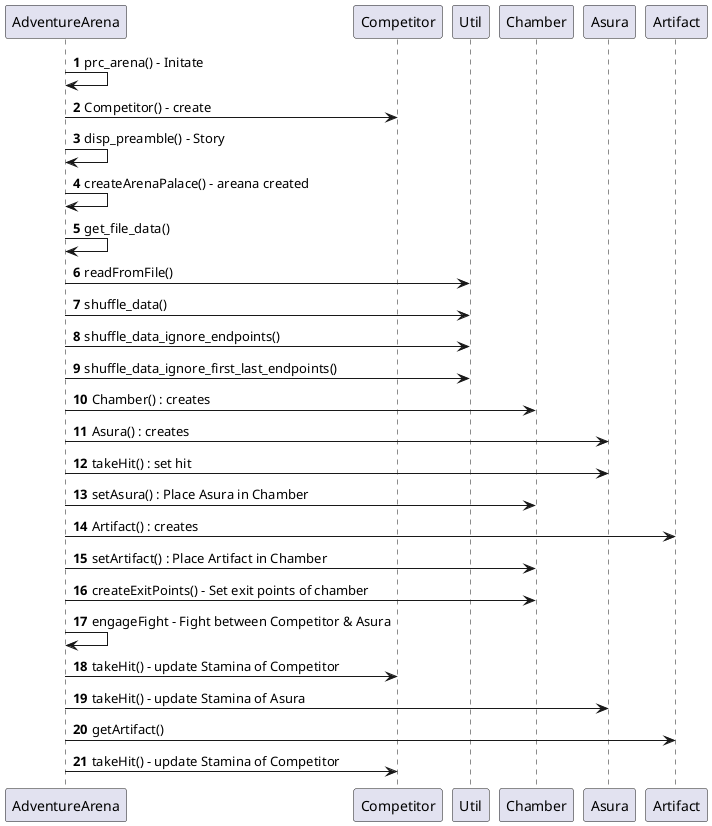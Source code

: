 @startuml
'https://plantuml.com/sequence-diagram

autonumber

AdventureArena -> AdventureArena: prc_arena() - Initate
AdventureArena -> Competitor : Competitor() - create
AdventureArena -> AdventureArena: disp_preamble() - Story
AdventureArena -> AdventureArena: createArenaPalace() - areana created
AdventureArena -> AdventureArena: get_file_data()
AdventureArena -> Util: readFromFile()
AdventureArena -> Util: shuffle_data()
AdventureArena -> Util: shuffle_data_ignore_endpoints()
AdventureArena -> Util: shuffle_data_ignore_first_last_endpoints()
AdventureArena -> Chamber : Chamber() : creates
AdventureArena -> Asura : Asura() : creates
AdventureArena -> Asura : takeHit() : set hit
AdventureArena -> Chamber :  setAsura() : Place Asura in Chamber
AdventureArena -> Artifact : Artifact() : creates
AdventureArena -> Chamber : setArtifact() : Place Artifact in Chamber
AdventureArena -> Chamber : createExitPoints() - Set exit points of chamber
AdventureArena -> AdventureArena: engageFight - Fight between Competitor & Asura
AdventureArena -> Competitor : takeHit() - update Stamina of Competitor
AdventureArena -> Asura : takeHit() - update Stamina of Asura
AdventureArena -> Artifact : getArtifact()
AdventureArena -> Competitor : takeHit() - update Stamina of Competitor



@enduml